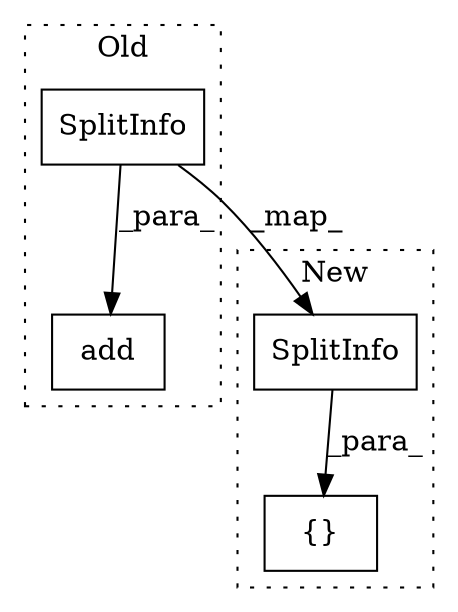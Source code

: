 digraph G {
subgraph cluster0 {
1 [label="SplitInfo" a="32" s="2021,2053" l="10,1" shape="box"];
3 [label="add" a="32" s="1981,2054" l="4,1" shape="box"];
label = "Old";
style="dotted";
}
subgraph cluster1 {
2 [label="SplitInfo" a="32" s="2098,2130" l="10,1" shape="box"];
4 [label="{}" a="4" s="2061,2131" l="1,1" shape="box"];
label = "New";
style="dotted";
}
1 -> 3 [label="_para_"];
1 -> 2 [label="_map_"];
2 -> 4 [label="_para_"];
}